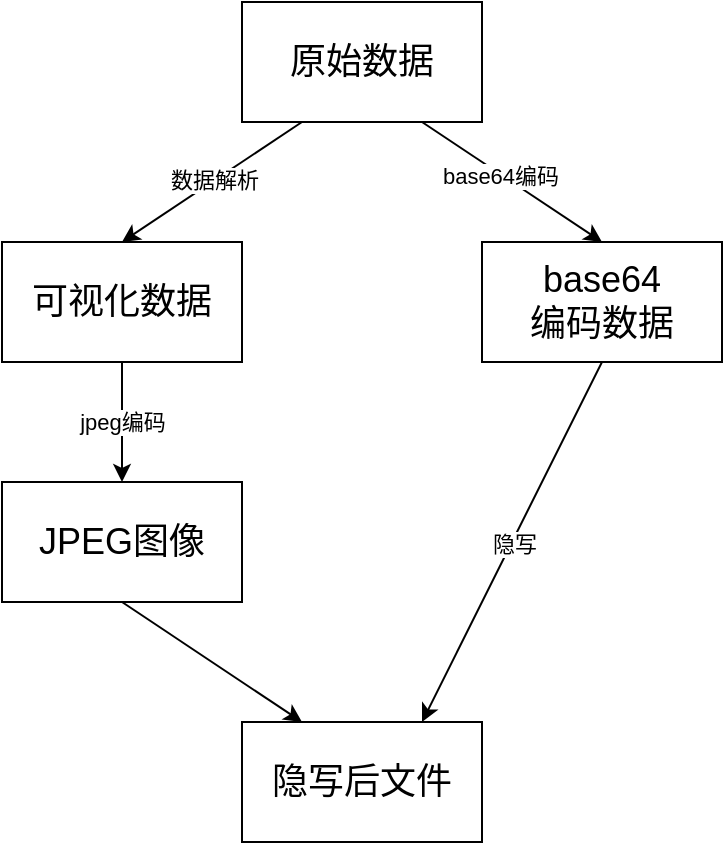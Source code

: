 <mxfile version="22.1.18" type="device">
  <diagram name="第 1 页" id="vEcROoddaWqZLWpCbtlF">
    <mxGraphModel dx="698" dy="470" grid="1" gridSize="10" guides="1" tooltips="1" connect="1" arrows="1" fold="1" page="1" pageScale="1" pageWidth="827" pageHeight="1169" math="0" shadow="0">
      <root>
        <mxCell id="0" />
        <mxCell id="1" parent="0" />
        <mxCell id="5eYcbbUCq31YL_3qZCXC-1" value="&lt;font style=&quot;font-size: 18px;&quot;&gt;原始数据&lt;/font&gt;" style="rounded=0;whiteSpace=wrap;html=1;" parent="1" vertex="1">
          <mxGeometry x="240" y="200" width="120" height="60" as="geometry" />
        </mxCell>
        <mxCell id="5eYcbbUCq31YL_3qZCXC-6" value="&lt;span style=&quot;font-size: 18px;&quot;&gt;可视化数据&lt;/span&gt;" style="rounded=0;whiteSpace=wrap;html=1;" parent="1" vertex="1">
          <mxGeometry x="120" y="320" width="120" height="60" as="geometry" />
        </mxCell>
        <mxCell id="5eYcbbUCq31YL_3qZCXC-9" value="&lt;span style=&quot;font-size: 18px;&quot;&gt;JPEG图像&lt;/span&gt;" style="rounded=0;whiteSpace=wrap;html=1;" parent="1" vertex="1">
          <mxGeometry x="120" y="440" width="120" height="60" as="geometry" />
        </mxCell>
        <mxCell id="5eYcbbUCq31YL_3qZCXC-10" value="&lt;span style=&quot;font-size: 18px;&quot;&gt;base64&lt;br&gt;编码数据&lt;/span&gt;" style="rounded=0;whiteSpace=wrap;html=1;" parent="1" vertex="1">
          <mxGeometry x="360" y="320" width="120" height="60" as="geometry" />
        </mxCell>
        <mxCell id="5eYcbbUCq31YL_3qZCXC-12" value="" style="endArrow=classic;html=1;rounded=0;entryX=0.5;entryY=0;entryDx=0;entryDy=0;exitX=0.25;exitY=1;exitDx=0;exitDy=0;" parent="1" source="5eYcbbUCq31YL_3qZCXC-1" target="5eYcbbUCq31YL_3qZCXC-6" edge="1">
          <mxGeometry width="50" height="50" relative="1" as="geometry">
            <mxPoint x="290" y="390" as="sourcePoint" />
            <mxPoint x="340" y="340" as="targetPoint" />
          </mxGeometry>
        </mxCell>
        <mxCell id="5eYcbbUCq31YL_3qZCXC-13" value="数据解析" style="edgeLabel;html=1;align=center;verticalAlign=middle;resizable=0;points=[];" parent="5eYcbbUCq31YL_3qZCXC-12" vertex="1" connectable="0">
          <mxGeometry x="-0.026" y="-1" relative="1" as="geometry">
            <mxPoint as="offset" />
          </mxGeometry>
        </mxCell>
        <mxCell id="5eYcbbUCq31YL_3qZCXC-14" value="" style="endArrow=classic;html=1;rounded=0;entryX=0.5;entryY=0;entryDx=0;entryDy=0;exitX=0.75;exitY=1;exitDx=0;exitDy=0;" parent="1" source="5eYcbbUCq31YL_3qZCXC-1" target="5eYcbbUCq31YL_3qZCXC-10" edge="1">
          <mxGeometry width="50" height="50" relative="1" as="geometry">
            <mxPoint x="290" y="390" as="sourcePoint" />
            <mxPoint x="340" y="340" as="targetPoint" />
          </mxGeometry>
        </mxCell>
        <mxCell id="5eYcbbUCq31YL_3qZCXC-15" value="base64编码" style="edgeLabel;html=1;align=center;verticalAlign=middle;resizable=0;points=[];" parent="5eYcbbUCq31YL_3qZCXC-14" vertex="1" connectable="0">
          <mxGeometry x="-0.132" y="-1" relative="1" as="geometry">
            <mxPoint as="offset" />
          </mxGeometry>
        </mxCell>
        <mxCell id="5eYcbbUCq31YL_3qZCXC-16" value="" style="endArrow=classic;html=1;rounded=0;entryX=0.5;entryY=0;entryDx=0;entryDy=0;exitX=0.5;exitY=1;exitDx=0;exitDy=0;" parent="1" source="5eYcbbUCq31YL_3qZCXC-6" target="5eYcbbUCq31YL_3qZCXC-9" edge="1">
          <mxGeometry width="50" height="50" relative="1" as="geometry">
            <mxPoint x="290" y="430" as="sourcePoint" />
            <mxPoint x="340" y="380" as="targetPoint" />
          </mxGeometry>
        </mxCell>
        <mxCell id="5eYcbbUCq31YL_3qZCXC-17" value="jpeg编码" style="edgeLabel;html=1;align=center;verticalAlign=middle;resizable=0;points=[];" parent="5eYcbbUCq31YL_3qZCXC-16" vertex="1" connectable="0">
          <mxGeometry x="-0.02" relative="1" as="geometry">
            <mxPoint as="offset" />
          </mxGeometry>
        </mxCell>
        <mxCell id="5eYcbbUCq31YL_3qZCXC-18" value="&lt;font style=&quot;font-size: 18px;&quot;&gt;隐写后文件&lt;/font&gt;" style="rounded=0;whiteSpace=wrap;html=1;" parent="1" vertex="1">
          <mxGeometry x="240" y="560" width="120" height="60" as="geometry" />
        </mxCell>
        <mxCell id="5eYcbbUCq31YL_3qZCXC-19" value="" style="endArrow=classic;html=1;rounded=0;entryX=0.25;entryY=0;entryDx=0;entryDy=0;exitX=0.5;exitY=1;exitDx=0;exitDy=0;" parent="1" source="5eYcbbUCq31YL_3qZCXC-9" target="5eYcbbUCq31YL_3qZCXC-18" edge="1">
          <mxGeometry width="50" height="50" relative="1" as="geometry">
            <mxPoint x="270" y="550" as="sourcePoint" />
            <mxPoint x="320" y="500" as="targetPoint" />
          </mxGeometry>
        </mxCell>
        <mxCell id="5eYcbbUCq31YL_3qZCXC-20" value="" style="endArrow=classic;html=1;rounded=0;entryX=0.75;entryY=0;entryDx=0;entryDy=0;exitX=0.5;exitY=1;exitDx=0;exitDy=0;" parent="1" source="5eYcbbUCq31YL_3qZCXC-10" target="5eYcbbUCq31YL_3qZCXC-18" edge="1">
          <mxGeometry width="50" height="50" relative="1" as="geometry">
            <mxPoint x="270" y="470" as="sourcePoint" />
            <mxPoint x="320" y="420" as="targetPoint" />
          </mxGeometry>
        </mxCell>
        <mxCell id="5eYcbbUCq31YL_3qZCXC-21" value="隐写" style="edgeLabel;html=1;align=center;verticalAlign=middle;resizable=0;points=[];" parent="5eYcbbUCq31YL_3qZCXC-20" vertex="1" connectable="0">
          <mxGeometry x="0.001" y="1" relative="1" as="geometry">
            <mxPoint as="offset" />
          </mxGeometry>
        </mxCell>
      </root>
    </mxGraphModel>
  </diagram>
</mxfile>
